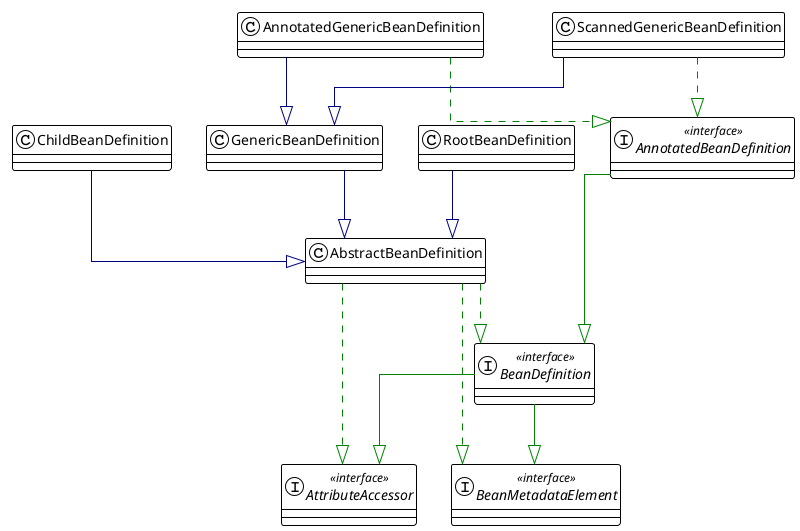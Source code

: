 @startuml

!theme plain
top to bottom direction
skinparam linetype ortho

class AbstractBeanDefinition
interface AnnotatedBeanDefinition << interface >>
class AnnotatedGenericBeanDefinition
interface AttributeAccessor << interface >>
interface BeanDefinition << interface >>
interface BeanMetadataElement << interface >>
class ChildBeanDefinition
class GenericBeanDefinition
class RootBeanDefinition
class ScannedGenericBeanDefinition

AbstractBeanDefinition          -[#008200,dashed]-^  AttributeAccessor              
AbstractBeanDefinition          -[#008200,dashed]-^  BeanDefinition                 
AbstractBeanDefinition          -[#008200,dashed]-^  BeanMetadataElement            
AnnotatedBeanDefinition         -[#008200,plain]-^  BeanDefinition                 
AnnotatedGenericBeanDefinition  -[#008200,dashed]-^  AnnotatedBeanDefinition        
AnnotatedGenericBeanDefinition  -[#000082,plain]-^  GenericBeanDefinition          
BeanDefinition                  -[#008200,plain]-^  AttributeAccessor              
BeanDefinition                  -[#008200,plain]-^  BeanMetadataElement            
ChildBeanDefinition             -[#000082,plain]-^  AbstractBeanDefinition         
GenericBeanDefinition           -[#000082,plain]-^  AbstractBeanDefinition         
RootBeanDefinition              -[#000082,plain]-^  AbstractBeanDefinition         
ScannedGenericBeanDefinition    -[#008200,dashed]-^  AnnotatedBeanDefinition        
ScannedGenericBeanDefinition    -[#000082,plain]-^  GenericBeanDefinition          
@enduml
